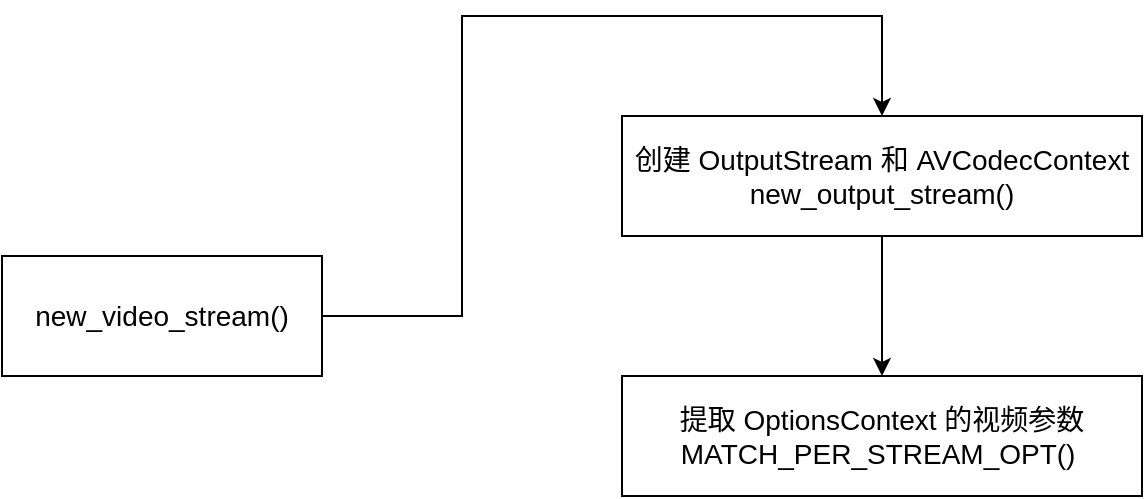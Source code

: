<mxfile version="20.2.3" type="device"><diagram id="CCSkUD4YMc4SreTmyc2y" name="第 1 页"><mxGraphModel dx="2049" dy="865" grid="1" gridSize="10" guides="1" tooltips="1" connect="1" arrows="1" fold="1" page="1" pageScale="1" pageWidth="827" pageHeight="1169" math="0" shadow="0"><root><mxCell id="0"/><mxCell id="1" parent="0"/><mxCell id="vUPiCKP3UmgY83wVDSmm-15" style="edgeStyle=orthogonalEdgeStyle;rounded=0;orthogonalLoop=1;jettySize=auto;html=1;fontSize=14;entryX=0.5;entryY=0;entryDx=0;entryDy=0;" parent="1" source="FtxlK899-vsp9U0ij4i_-1" target="CSeIhjK2PhgIaR3Vva7l-1" edge="1"><mxGeometry relative="1" as="geometry"><mxPoint x="-540" y="270" as="targetPoint"/><Array as="points"><mxPoint x="-550" y="270"/><mxPoint x="-550" y="120"/><mxPoint x="-340" y="120"/></Array></mxGeometry></mxCell><mxCell id="FtxlK899-vsp9U0ij4i_-1" value="new_video_stream()" style="rounded=0;whiteSpace=wrap;html=1;fontSize=14;" parent="1" vertex="1"><mxGeometry x="-780" y="240" width="160" height="60" as="geometry"/></mxCell><mxCell id="CSeIhjK2PhgIaR3Vva7l-3" style="edgeStyle=orthogonalEdgeStyle;rounded=0;orthogonalLoop=1;jettySize=auto;html=1;fontSize=14;" edge="1" parent="1" source="CSeIhjK2PhgIaR3Vva7l-1" target="CSeIhjK2PhgIaR3Vva7l-2"><mxGeometry relative="1" as="geometry"/></mxCell><mxCell id="CSeIhjK2PhgIaR3Vva7l-1" value="&lt;font style=&quot;font-size: 14px;&quot;&gt;创建&amp;nbsp;OutputStream 和&amp;nbsp;AVCodecContext&lt;br&gt;new_output_stream()&lt;/font&gt;" style="rounded=0;whiteSpace=wrap;html=1;" vertex="1" parent="1"><mxGeometry x="-470" y="170" width="260" height="60" as="geometry"/></mxCell><mxCell id="CSeIhjK2PhgIaR3Vva7l-2" value="&lt;span style=&quot;font-size: 14px;&quot;&gt;提取 OptionsContext 的视频参数&lt;/span&gt;&lt;br&gt;&lt;span style=&quot;font-size: 14px;&quot;&gt;MATCH_PER_STREAM_OPT()&amp;nbsp;&lt;/span&gt;" style="rounded=0;whiteSpace=wrap;html=1;" vertex="1" parent="1"><mxGeometry x="-470" y="300" width="260" height="60" as="geometry"/></mxCell></root></mxGraphModel></diagram></mxfile>